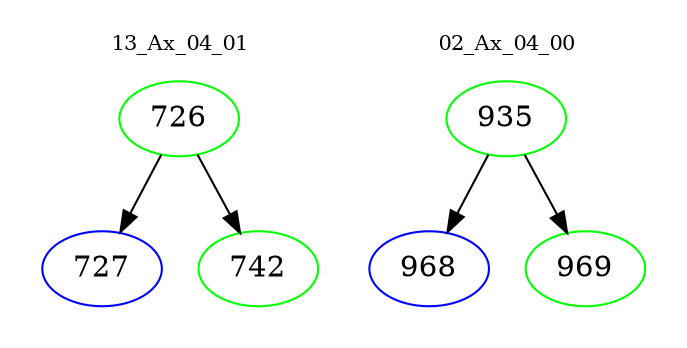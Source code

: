 digraph{
subgraph cluster_0 {
color = white
label = "13_Ax_04_01";
fontsize=10;
T0_726 [label="726", color="green"]
T0_726 -> T0_727 [color="black"]
T0_727 [label="727", color="blue"]
T0_726 -> T0_742 [color="black"]
T0_742 [label="742", color="green"]
}
subgraph cluster_1 {
color = white
label = "02_Ax_04_00";
fontsize=10;
T1_935 [label="935", color="green"]
T1_935 -> T1_968 [color="black"]
T1_968 [label="968", color="blue"]
T1_935 -> T1_969 [color="black"]
T1_969 [label="969", color="green"]
}
}
